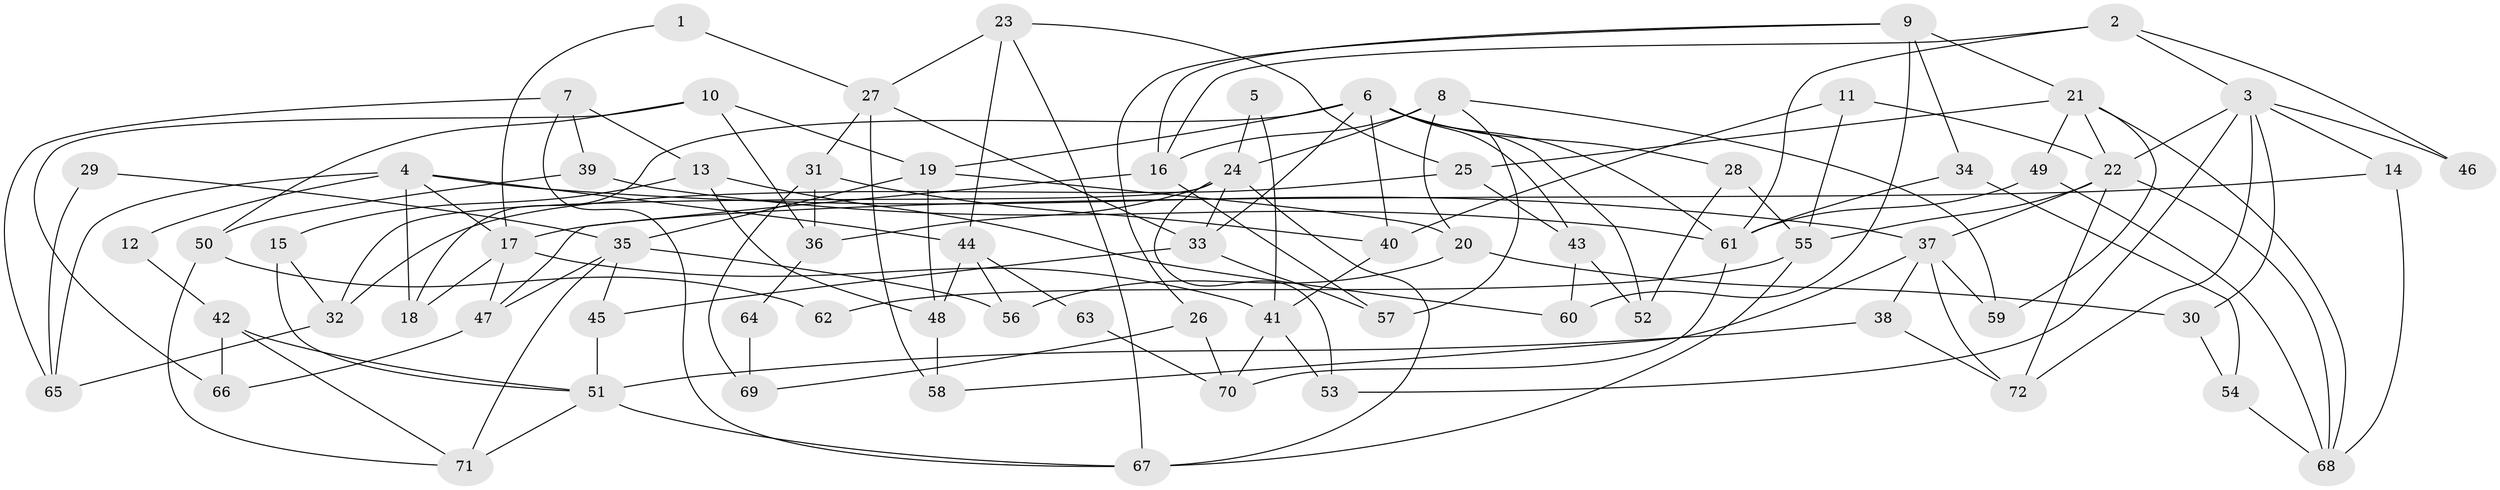 // Generated by graph-tools (version 1.1) at 2025/14/03/09/25 04:14:58]
// undirected, 72 vertices, 144 edges
graph export_dot {
graph [start="1"]
  node [color=gray90,style=filled];
  1;
  2;
  3;
  4;
  5;
  6;
  7;
  8;
  9;
  10;
  11;
  12;
  13;
  14;
  15;
  16;
  17;
  18;
  19;
  20;
  21;
  22;
  23;
  24;
  25;
  26;
  27;
  28;
  29;
  30;
  31;
  32;
  33;
  34;
  35;
  36;
  37;
  38;
  39;
  40;
  41;
  42;
  43;
  44;
  45;
  46;
  47;
  48;
  49;
  50;
  51;
  52;
  53;
  54;
  55;
  56;
  57;
  58;
  59;
  60;
  61;
  62;
  63;
  64;
  65;
  66;
  67;
  68;
  69;
  70;
  71;
  72;
  1 -- 17;
  1 -- 27;
  2 -- 16;
  2 -- 3;
  2 -- 46;
  2 -- 61;
  3 -- 72;
  3 -- 22;
  3 -- 14;
  3 -- 30;
  3 -- 46;
  3 -- 53;
  4 -- 18;
  4 -- 17;
  4 -- 12;
  4 -- 37;
  4 -- 44;
  4 -- 65;
  5 -- 41;
  5 -- 24;
  6 -- 61;
  6 -- 33;
  6 -- 18;
  6 -- 19;
  6 -- 28;
  6 -- 40;
  6 -- 43;
  6 -- 52;
  7 -- 13;
  7 -- 67;
  7 -- 39;
  7 -- 65;
  8 -- 20;
  8 -- 24;
  8 -- 16;
  8 -- 57;
  8 -- 59;
  9 -- 21;
  9 -- 60;
  9 -- 16;
  9 -- 26;
  9 -- 34;
  10 -- 50;
  10 -- 19;
  10 -- 36;
  10 -- 66;
  11 -- 55;
  11 -- 40;
  11 -- 22;
  12 -- 42;
  13 -- 15;
  13 -- 48;
  13 -- 60;
  14 -- 68;
  14 -- 17;
  15 -- 51;
  15 -- 32;
  16 -- 47;
  16 -- 57;
  17 -- 47;
  17 -- 18;
  17 -- 41;
  19 -- 35;
  19 -- 20;
  19 -- 48;
  20 -- 30;
  20 -- 56;
  21 -- 25;
  21 -- 22;
  21 -- 49;
  21 -- 59;
  21 -- 68;
  22 -- 37;
  22 -- 55;
  22 -- 68;
  22 -- 72;
  23 -- 25;
  23 -- 44;
  23 -- 27;
  23 -- 67;
  24 -- 33;
  24 -- 36;
  24 -- 32;
  24 -- 53;
  24 -- 67;
  25 -- 32;
  25 -- 43;
  26 -- 70;
  26 -- 69;
  27 -- 58;
  27 -- 31;
  27 -- 33;
  28 -- 55;
  28 -- 52;
  29 -- 35;
  29 -- 65;
  30 -- 54;
  31 -- 40;
  31 -- 36;
  31 -- 69;
  32 -- 65;
  33 -- 57;
  33 -- 45;
  34 -- 61;
  34 -- 54;
  35 -- 45;
  35 -- 71;
  35 -- 47;
  35 -- 56;
  36 -- 64;
  37 -- 59;
  37 -- 38;
  37 -- 58;
  37 -- 72;
  38 -- 72;
  38 -- 51;
  39 -- 61;
  39 -- 50;
  40 -- 41;
  41 -- 53;
  41 -- 70;
  42 -- 51;
  42 -- 66;
  42 -- 71;
  43 -- 52;
  43 -- 60;
  44 -- 56;
  44 -- 48;
  44 -- 63;
  45 -- 51;
  47 -- 66;
  48 -- 58;
  49 -- 68;
  49 -- 61;
  50 -- 71;
  50 -- 62;
  51 -- 67;
  51 -- 71;
  54 -- 68;
  55 -- 67;
  55 -- 62;
  61 -- 70;
  63 -- 70;
  64 -- 69;
}
